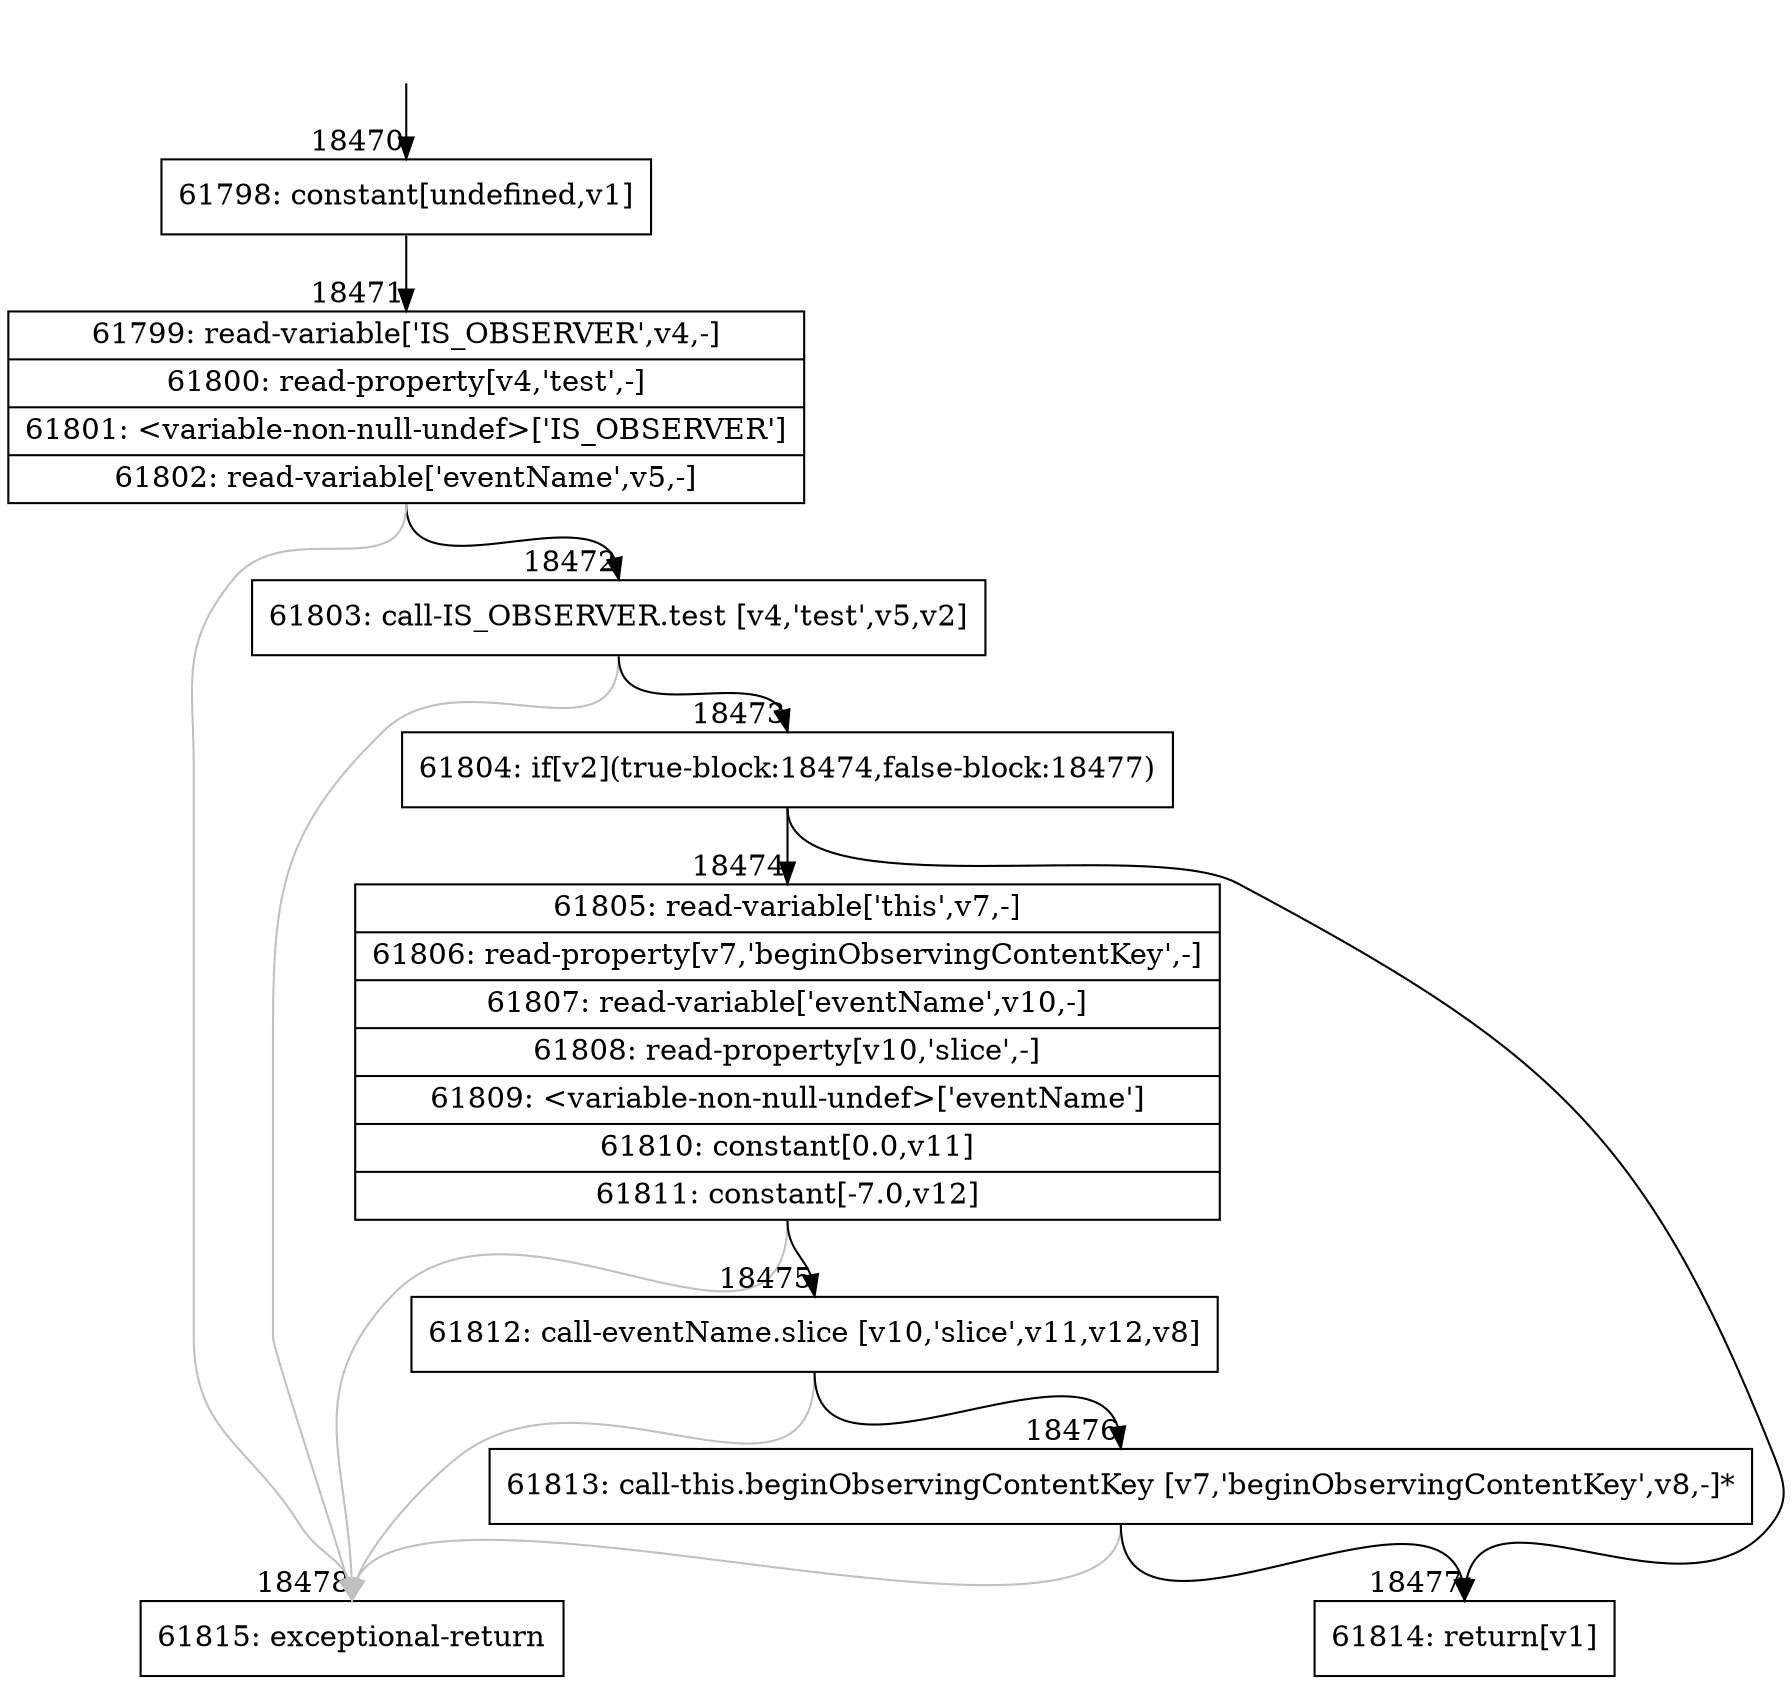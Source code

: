 digraph {
rankdir="TD"
BB_entry1589[shape=none,label=""];
BB_entry1589 -> BB18470 [tailport=s, headport=n, headlabel="    18470"]
BB18470 [shape=record label="{61798: constant[undefined,v1]}" ] 
BB18470 -> BB18471 [tailport=s, headport=n, headlabel="      18471"]
BB18471 [shape=record label="{61799: read-variable['IS_OBSERVER',v4,-]|61800: read-property[v4,'test',-]|61801: \<variable-non-null-undef\>['IS_OBSERVER']|61802: read-variable['eventName',v5,-]}" ] 
BB18471 -> BB18472 [tailport=s, headport=n, headlabel="      18472"]
BB18471 -> BB18478 [tailport=s, headport=n, color=gray, headlabel="      18478"]
BB18472 [shape=record label="{61803: call-IS_OBSERVER.test [v4,'test',v5,v2]}" ] 
BB18472 -> BB18473 [tailport=s, headport=n, headlabel="      18473"]
BB18472 -> BB18478 [tailport=s, headport=n, color=gray]
BB18473 [shape=record label="{61804: if[v2](true-block:18474,false-block:18477)}" ] 
BB18473 -> BB18474 [tailport=s, headport=n, headlabel="      18474"]
BB18473 -> BB18477 [tailport=s, headport=n, headlabel="      18477"]
BB18474 [shape=record label="{61805: read-variable['this',v7,-]|61806: read-property[v7,'beginObservingContentKey',-]|61807: read-variable['eventName',v10,-]|61808: read-property[v10,'slice',-]|61809: \<variable-non-null-undef\>['eventName']|61810: constant[0.0,v11]|61811: constant[-7.0,v12]}" ] 
BB18474 -> BB18475 [tailport=s, headport=n, headlabel="      18475"]
BB18474 -> BB18478 [tailport=s, headport=n, color=gray]
BB18475 [shape=record label="{61812: call-eventName.slice [v10,'slice',v11,v12,v8]}" ] 
BB18475 -> BB18476 [tailport=s, headport=n, headlabel="      18476"]
BB18475 -> BB18478 [tailport=s, headport=n, color=gray]
BB18476 [shape=record label="{61813: call-this.beginObservingContentKey [v7,'beginObservingContentKey',v8,-]*}" ] 
BB18476 -> BB18477 [tailport=s, headport=n]
BB18476 -> BB18478 [tailport=s, headport=n, color=gray]
BB18477 [shape=record label="{61814: return[v1]}" ] 
BB18478 [shape=record label="{61815: exceptional-return}" ] 
//#$~ 34665
}
